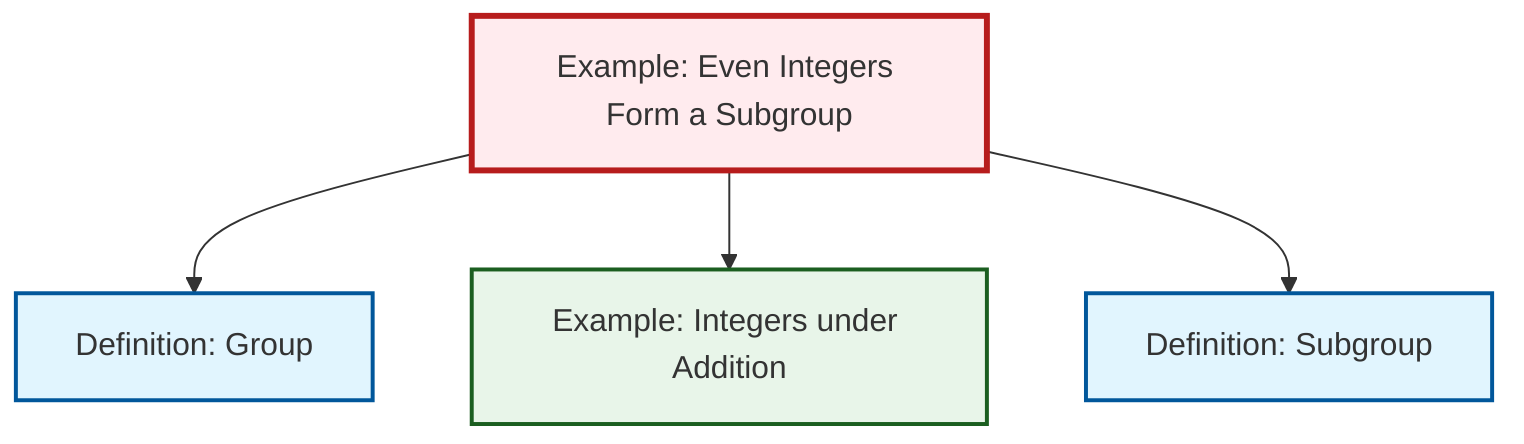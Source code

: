 graph TD
    classDef definition fill:#e1f5fe,stroke:#01579b,stroke-width:2px
    classDef theorem fill:#f3e5f5,stroke:#4a148c,stroke-width:2px
    classDef axiom fill:#fff3e0,stroke:#e65100,stroke-width:2px
    classDef example fill:#e8f5e9,stroke:#1b5e20,stroke-width:2px
    classDef current fill:#ffebee,stroke:#b71c1c,stroke-width:3px
    def-subgroup["Definition: Subgroup"]:::definition
    ex-even-integers-subgroup["Example: Even Integers Form a Subgroup"]:::example
    ex-integers-addition["Example: Integers under Addition"]:::example
    def-group["Definition: Group"]:::definition
    ex-even-integers-subgroup --> def-group
    ex-even-integers-subgroup --> ex-integers-addition
    ex-even-integers-subgroup --> def-subgroup
    class ex-even-integers-subgroup current